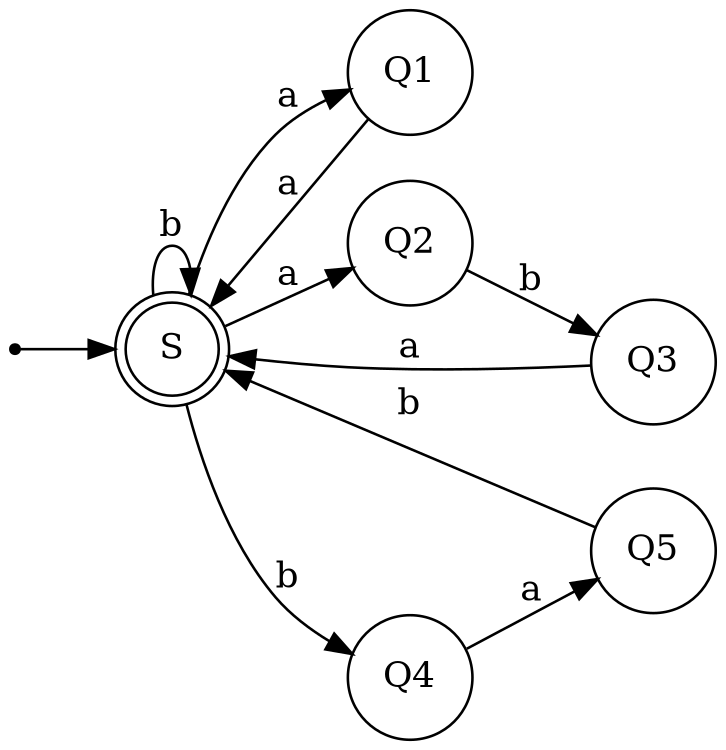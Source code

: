 digraph NFA {
    rankdir = LR;
    size = "8,5!"

    node [shape = point]; s;
    node [shape = doublecircle]; S;
    node [shape = circle];

    s -> S;

    // track 1
    S  -> Q1 [label = "a"];
    Q1 -> S  [label = "a"];

    // track 2
    S  -> S  [label = "b"]

    // track 3
    S  -> Q2 [label = "a"];
    Q2 -> Q3 [label = "b"];
    Q3 -> S  [label = "a"];

    // track 4
    S  -> Q4 [label = "b"];
    Q4 -> Q5 [label = "a"];
    Q5 -> S  [label = "b"];
}
